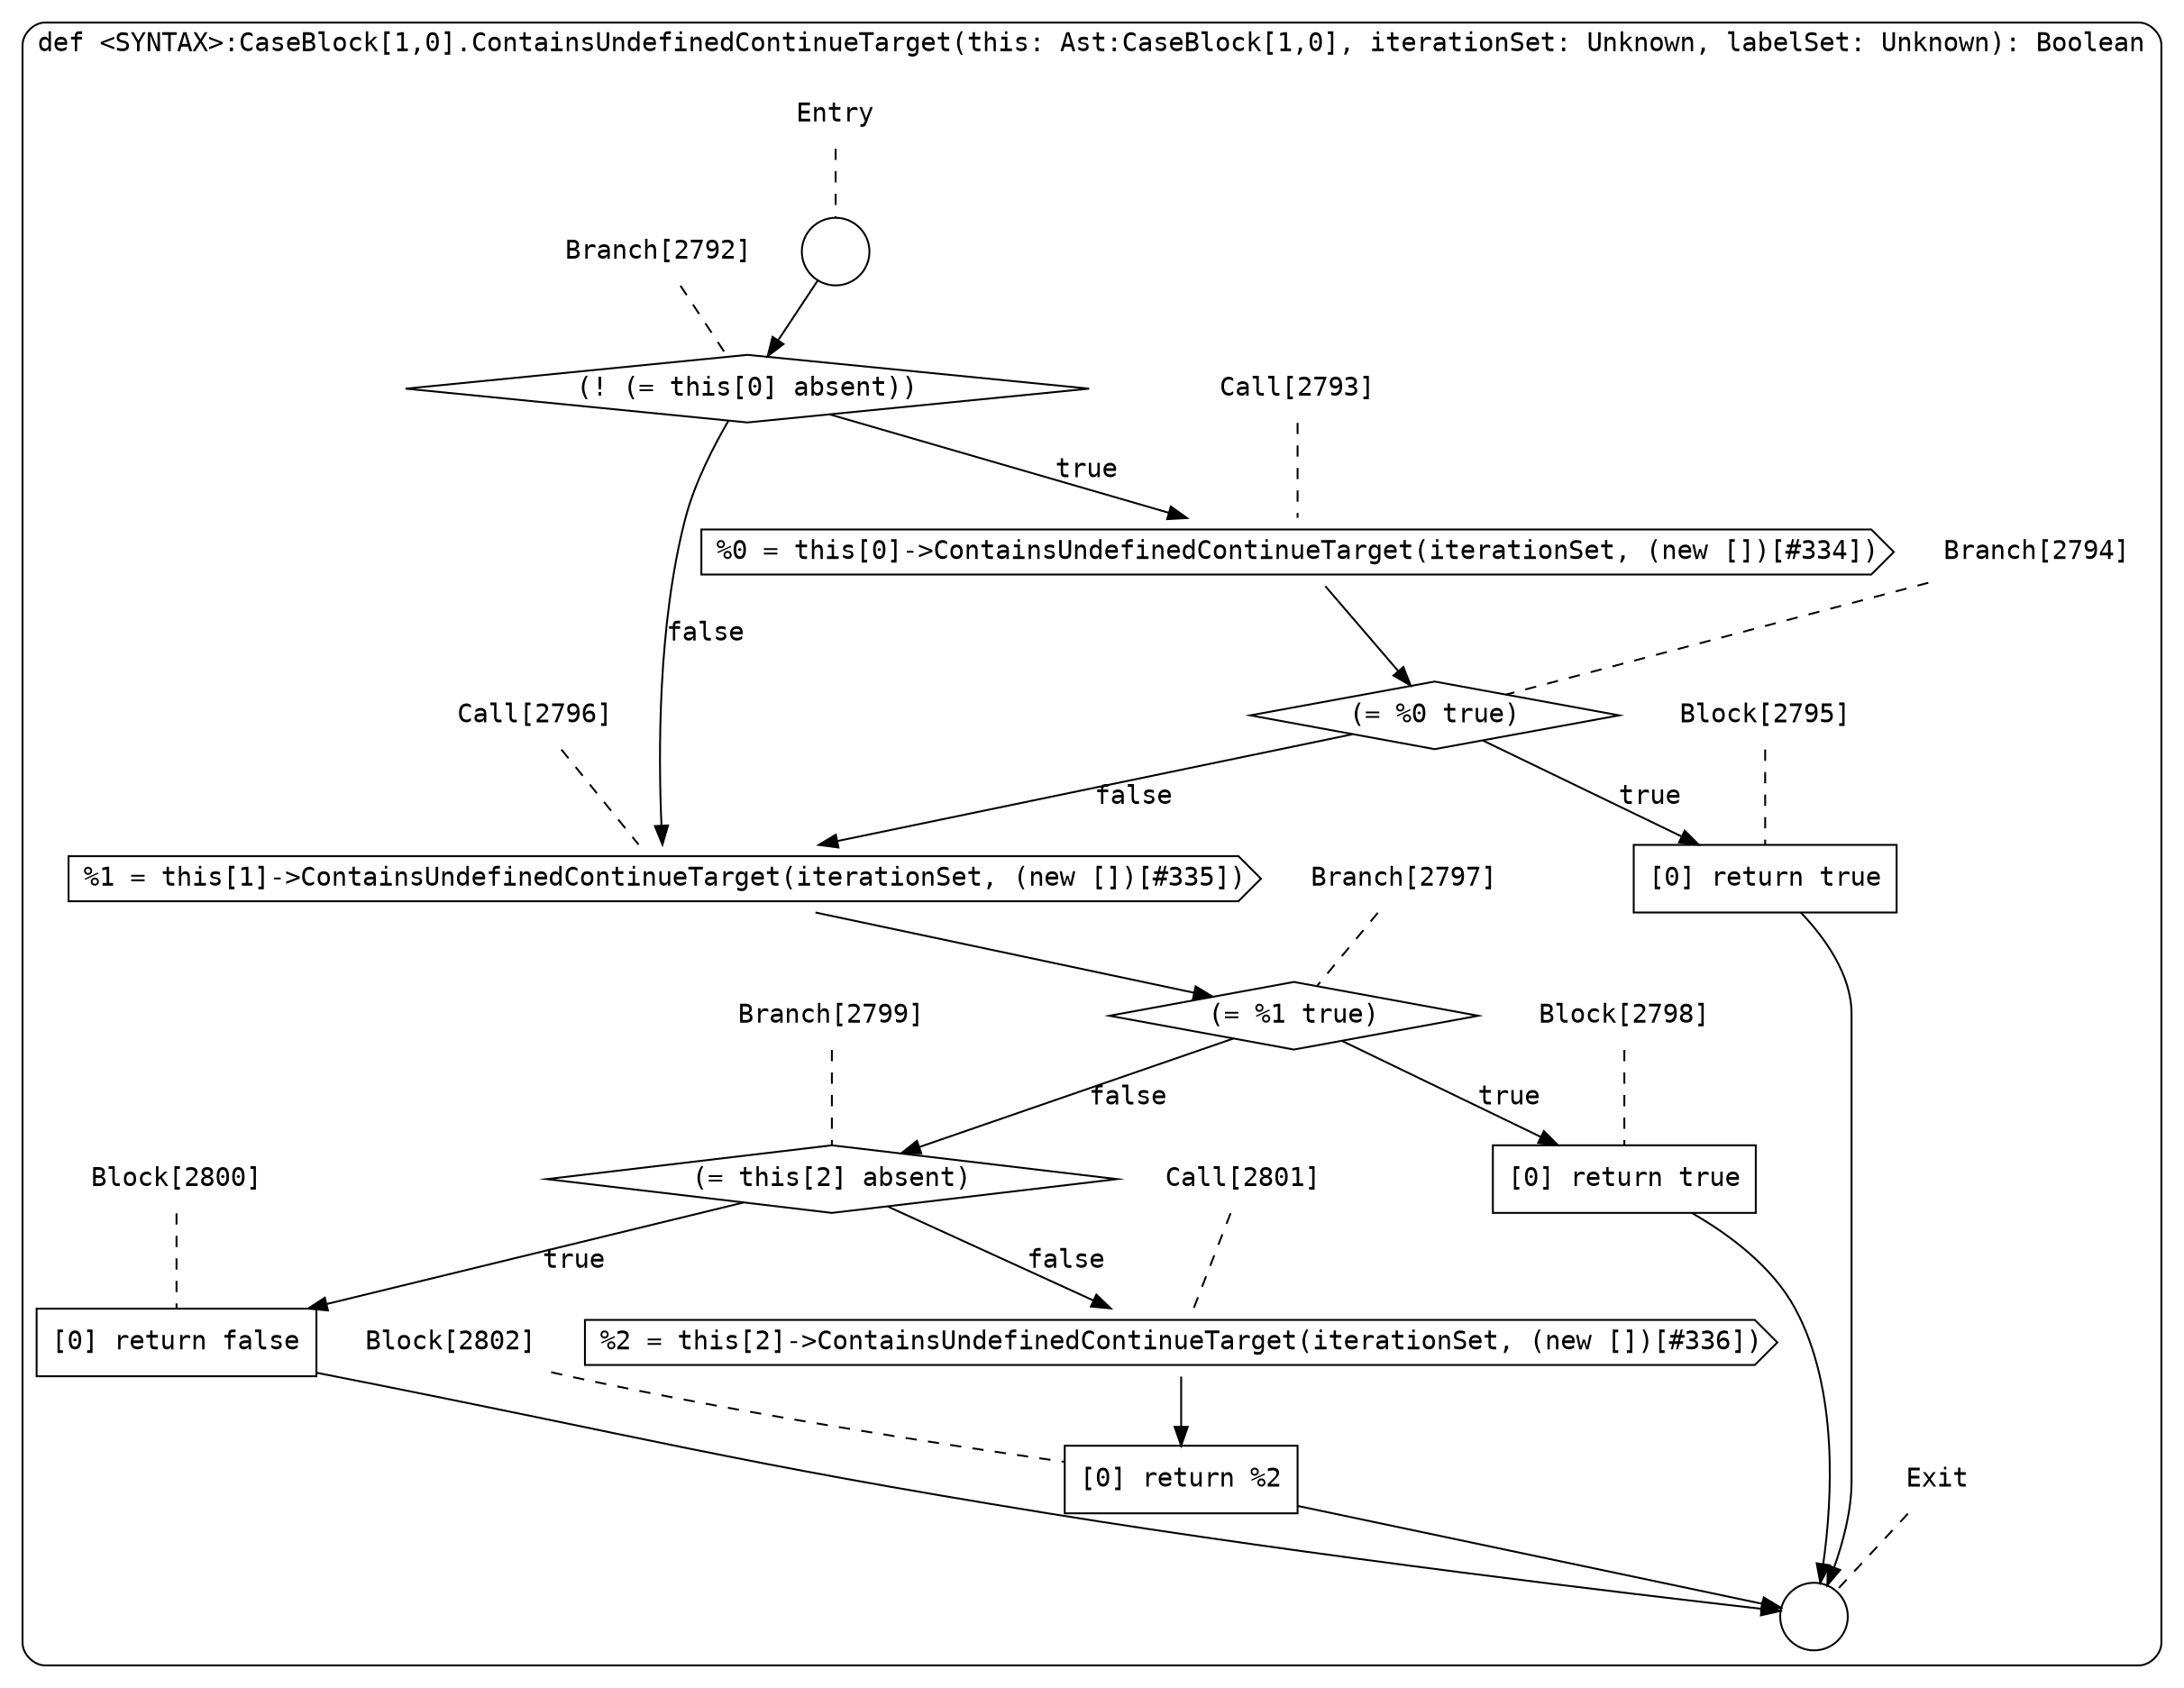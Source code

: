 digraph {
  graph [fontname = "Consolas"]
  node [fontname = "Consolas"]
  edge [fontname = "Consolas"]
  subgraph cluster650 {
    label = "def <SYNTAX>:CaseBlock[1,0].ContainsUndefinedContinueTarget(this: Ast:CaseBlock[1,0], iterationSet: Unknown, labelSet: Unknown): Boolean"
    style = rounded
    cluster650_entry_name [shape=none, label=<<font color="black">Entry</font>>]
    cluster650_entry_name -> cluster650_entry [arrowhead=none, color="black", style=dashed]
    cluster650_entry [shape=circle label=" " color="black" fillcolor="white" style=filled]
    cluster650_entry -> node2792 [color="black"]
    cluster650_exit_name [shape=none, label=<<font color="black">Exit</font>>]
    cluster650_exit_name -> cluster650_exit [arrowhead=none, color="black", style=dashed]
    cluster650_exit [shape=circle label=" " color="black" fillcolor="white" style=filled]
    node2792_name [shape=none, label=<<font color="black">Branch[2792]</font>>]
    node2792_name -> node2792 [arrowhead=none, color="black", style=dashed]
    node2792 [shape=diamond, label=<<font color="black">(! (= this[0] absent))</font>> color="black" fillcolor="white", style=filled]
    node2792 -> node2793 [label=<<font color="black">true</font>> color="black"]
    node2792 -> node2796 [label=<<font color="black">false</font>> color="black"]
    node2793_name [shape=none, label=<<font color="black">Call[2793]</font>>]
    node2793_name -> node2793 [arrowhead=none, color="black", style=dashed]
    node2793 [shape=cds, label=<<font color="black">%0 = this[0]-&gt;ContainsUndefinedContinueTarget(iterationSet, (new [])[#334])</font>> color="black" fillcolor="white", style=filled]
    node2793 -> node2794 [color="black"]
    node2796_name [shape=none, label=<<font color="black">Call[2796]</font>>]
    node2796_name -> node2796 [arrowhead=none, color="black", style=dashed]
    node2796 [shape=cds, label=<<font color="black">%1 = this[1]-&gt;ContainsUndefinedContinueTarget(iterationSet, (new [])[#335])</font>> color="black" fillcolor="white", style=filled]
    node2796 -> node2797 [color="black"]
    node2794_name [shape=none, label=<<font color="black">Branch[2794]</font>>]
    node2794_name -> node2794 [arrowhead=none, color="black", style=dashed]
    node2794 [shape=diamond, label=<<font color="black">(= %0 true)</font>> color="black" fillcolor="white", style=filled]
    node2794 -> node2795 [label=<<font color="black">true</font>> color="black"]
    node2794 -> node2796 [label=<<font color="black">false</font>> color="black"]
    node2797_name [shape=none, label=<<font color="black">Branch[2797]</font>>]
    node2797_name -> node2797 [arrowhead=none, color="black", style=dashed]
    node2797 [shape=diamond, label=<<font color="black">(= %1 true)</font>> color="black" fillcolor="white", style=filled]
    node2797 -> node2798 [label=<<font color="black">true</font>> color="black"]
    node2797 -> node2799 [label=<<font color="black">false</font>> color="black"]
    node2795_name [shape=none, label=<<font color="black">Block[2795]</font>>]
    node2795_name -> node2795 [arrowhead=none, color="black", style=dashed]
    node2795 [shape=box, label=<<font color="black">[0] return true<BR ALIGN="LEFT"/></font>> color="black" fillcolor="white", style=filled]
    node2795 -> cluster650_exit [color="black"]
    node2798_name [shape=none, label=<<font color="black">Block[2798]</font>>]
    node2798_name -> node2798 [arrowhead=none, color="black", style=dashed]
    node2798 [shape=box, label=<<font color="black">[0] return true<BR ALIGN="LEFT"/></font>> color="black" fillcolor="white", style=filled]
    node2798 -> cluster650_exit [color="black"]
    node2799_name [shape=none, label=<<font color="black">Branch[2799]</font>>]
    node2799_name -> node2799 [arrowhead=none, color="black", style=dashed]
    node2799 [shape=diamond, label=<<font color="black">(= this[2] absent)</font>> color="black" fillcolor="white", style=filled]
    node2799 -> node2800 [label=<<font color="black">true</font>> color="black"]
    node2799 -> node2801 [label=<<font color="black">false</font>> color="black"]
    node2800_name [shape=none, label=<<font color="black">Block[2800]</font>>]
    node2800_name -> node2800 [arrowhead=none, color="black", style=dashed]
    node2800 [shape=box, label=<<font color="black">[0] return false<BR ALIGN="LEFT"/></font>> color="black" fillcolor="white", style=filled]
    node2800 -> cluster650_exit [color="black"]
    node2801_name [shape=none, label=<<font color="black">Call[2801]</font>>]
    node2801_name -> node2801 [arrowhead=none, color="black", style=dashed]
    node2801 [shape=cds, label=<<font color="black">%2 = this[2]-&gt;ContainsUndefinedContinueTarget(iterationSet, (new [])[#336])</font>> color="black" fillcolor="white", style=filled]
    node2801 -> node2802 [color="black"]
    node2802_name [shape=none, label=<<font color="black">Block[2802]</font>>]
    node2802_name -> node2802 [arrowhead=none, color="black", style=dashed]
    node2802 [shape=box, label=<<font color="black">[0] return %2<BR ALIGN="LEFT"/></font>> color="black" fillcolor="white", style=filled]
    node2802 -> cluster650_exit [color="black"]
  }
}
